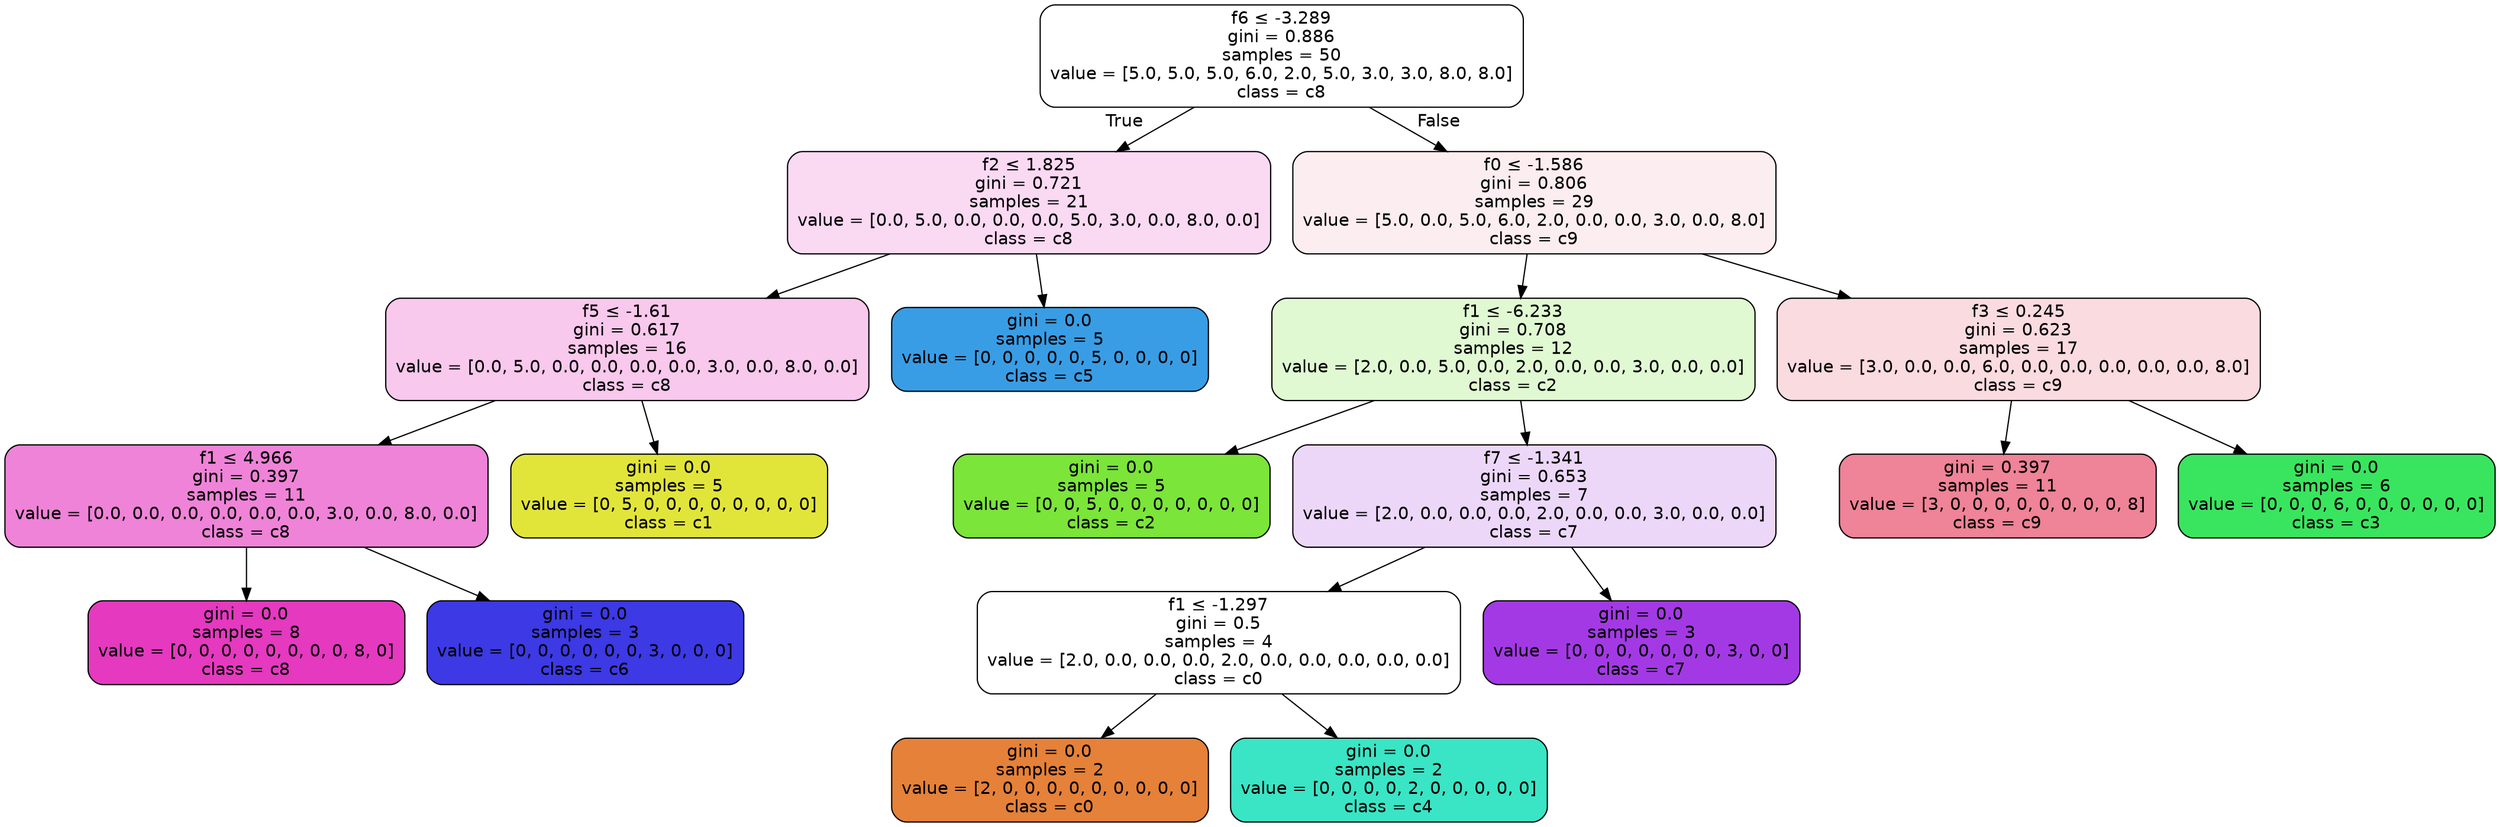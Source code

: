 digraph Tree {
node [shape=box, style="filled, rounded", color="black", fontname=helvetica] ;
edge [fontname=helvetica] ;
0 [label=<f6 &le; -3.289<br/>gini = 0.886<br/>samples = 50<br/>value = [5.0, 5.0, 5.0, 6.0, 2.0, 5.0, 3.0, 3.0, 8.0, 8.0]<br/>class = c8>, fillcolor="#e539c000"] ;
1 [label=<f2 &le; 1.825<br/>gini = 0.721<br/>samples = 21<br/>value = [0.0, 5.0, 0.0, 0.0, 0.0, 5.0, 3.0, 0.0, 8.0, 0.0]<br/>class = c8>, fillcolor="#e539c030"] ;
0 -> 1 [labeldistance=2.5, labelangle=45, headlabel="True"] ;
2 [label=<f5 &le; -1.61<br/>gini = 0.617<br/>samples = 16<br/>value = [0.0, 5.0, 0.0, 0.0, 0.0, 0.0, 3.0, 0.0, 8.0, 0.0]<br/>class = c8>, fillcolor="#e539c046"] ;
1 -> 2 ;
3 [label=<f1 &le; 4.966<br/>gini = 0.397<br/>samples = 11<br/>value = [0.0, 0.0, 0.0, 0.0, 0.0, 0.0, 3.0, 0.0, 8.0, 0.0]<br/>class = c8>, fillcolor="#e539c09f"] ;
2 -> 3 ;
4 [label=<gini = 0.0<br/>samples = 8<br/>value = [0, 0, 0, 0, 0, 0, 0, 0, 8, 0]<br/>class = c8>, fillcolor="#e539c0ff"] ;
3 -> 4 ;
5 [label=<gini = 0.0<br/>samples = 3<br/>value = [0, 0, 0, 0, 0, 0, 3, 0, 0, 0]<br/>class = c6>, fillcolor="#3c39e5ff"] ;
3 -> 5 ;
6 [label=<gini = 0.0<br/>samples = 5<br/>value = [0, 5, 0, 0, 0, 0, 0, 0, 0, 0]<br/>class = c1>, fillcolor="#e2e539ff"] ;
2 -> 6 ;
7 [label=<gini = 0.0<br/>samples = 5<br/>value = [0, 0, 0, 0, 0, 5, 0, 0, 0, 0]<br/>class = c5>, fillcolor="#399de5ff"] ;
1 -> 7 ;
8 [label=<f0 &le; -1.586<br/>gini = 0.806<br/>samples = 29<br/>value = [5.0, 0.0, 5.0, 6.0, 2.0, 0.0, 0.0, 3.0, 0.0, 8.0]<br/>class = c9>, fillcolor="#e5395816"] ;
0 -> 8 [labeldistance=2.5, labelangle=-45, headlabel="False"] ;
9 [label=<f1 &le; -6.233<br/>gini = 0.708<br/>samples = 12<br/>value = [2.0, 0.0, 5.0, 0.0, 2.0, 0.0, 0.0, 3.0, 0.0, 0.0]<br/>class = c2>, fillcolor="#7be53939"] ;
8 -> 9 ;
10 [label=<gini = 0.0<br/>samples = 5<br/>value = [0, 0, 5, 0, 0, 0, 0, 0, 0, 0]<br/>class = c2>, fillcolor="#7be539ff"] ;
9 -> 10 ;
11 [label=<f7 &le; -1.341<br/>gini = 0.653<br/>samples = 7<br/>value = [2.0, 0.0, 0.0, 0.0, 2.0, 0.0, 0.0, 3.0, 0.0, 0.0]<br/>class = c7>, fillcolor="#a339e533"] ;
9 -> 11 ;
12 [label=<f1 &le; -1.297<br/>gini = 0.5<br/>samples = 4<br/>value = [2.0, 0.0, 0.0, 0.0, 2.0, 0.0, 0.0, 0.0, 0.0, 0.0]<br/>class = c0>, fillcolor="#e5813900"] ;
11 -> 12 ;
13 [label=<gini = 0.0<br/>samples = 2<br/>value = [2, 0, 0, 0, 0, 0, 0, 0, 0, 0]<br/>class = c0>, fillcolor="#e58139ff"] ;
12 -> 13 ;
14 [label=<gini = 0.0<br/>samples = 2<br/>value = [0, 0, 0, 0, 2, 0, 0, 0, 0, 0]<br/>class = c4>, fillcolor="#39e5c5ff"] ;
12 -> 14 ;
15 [label=<gini = 0.0<br/>samples = 3<br/>value = [0, 0, 0, 0, 0, 0, 0, 3, 0, 0]<br/>class = c7>, fillcolor="#a339e5ff"] ;
11 -> 15 ;
16 [label=<f3 &le; 0.245<br/>gini = 0.623<br/>samples = 17<br/>value = [3.0, 0.0, 0.0, 6.0, 0.0, 0.0, 0.0, 0.0, 0.0, 8.0]<br/>class = c9>, fillcolor="#e539582e"] ;
8 -> 16 ;
17 [label=<gini = 0.397<br/>samples = 11<br/>value = [3, 0, 0, 0, 0, 0, 0, 0, 0, 8]<br/>class = c9>, fillcolor="#e539589f"] ;
16 -> 17 ;
18 [label=<gini = 0.0<br/>samples = 6<br/>value = [0, 0, 0, 6, 0, 0, 0, 0, 0, 0]<br/>class = c3>, fillcolor="#39e55eff"] ;
16 -> 18 ;
}
